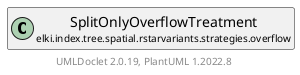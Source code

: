 @startuml
    remove .*\.(Instance|Par|Parameterizer|Factory)$
    set namespaceSeparator none
    hide empty fields
    hide empty methods

    class "<size:14>SplitOnlyOverflowTreatment.Par\n<size:10>elki.index.tree.spatial.rstarvariants.strategies.overflow" as elki.index.tree.spatial.rstarvariants.strategies.overflow.SplitOnlyOverflowTreatment.Par [[SplitOnlyOverflowTreatment.Par.html]] {
        +make(): SplitOnlyOverflowTreatment
    }

    interface "<size:14>Parameterizer\n<size:10>elki.utilities.optionhandling" as elki.utilities.optionhandling.Parameterizer [[../../../../../../utilities/optionhandling/Parameterizer.html]] {
        {abstract} +make(): Object
    }
    class "<size:14>SplitOnlyOverflowTreatment\n<size:10>elki.index.tree.spatial.rstarvariants.strategies.overflow" as elki.index.tree.spatial.rstarvariants.strategies.overflow.SplitOnlyOverflowTreatment [[SplitOnlyOverflowTreatment.html]]

    elki.utilities.optionhandling.Parameterizer <|.. elki.index.tree.spatial.rstarvariants.strategies.overflow.SplitOnlyOverflowTreatment.Par
    elki.index.tree.spatial.rstarvariants.strategies.overflow.SplitOnlyOverflowTreatment +-- elki.index.tree.spatial.rstarvariants.strategies.overflow.SplitOnlyOverflowTreatment.Par

    center footer UMLDoclet 2.0.19, PlantUML 1.2022.8
@enduml

